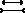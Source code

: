 int length = 10;

draw((0,0)--(length,0));
draw((0,4)--(length,4));

draw((-1,1)--(0,0)--(-1,-1));
draw((length+1,1)--(length,0)--(length+1,-1));
draw((1,5)--(0,4)--(1,3));
draw((length-1,5)--(length,4)--(length-1,3));
